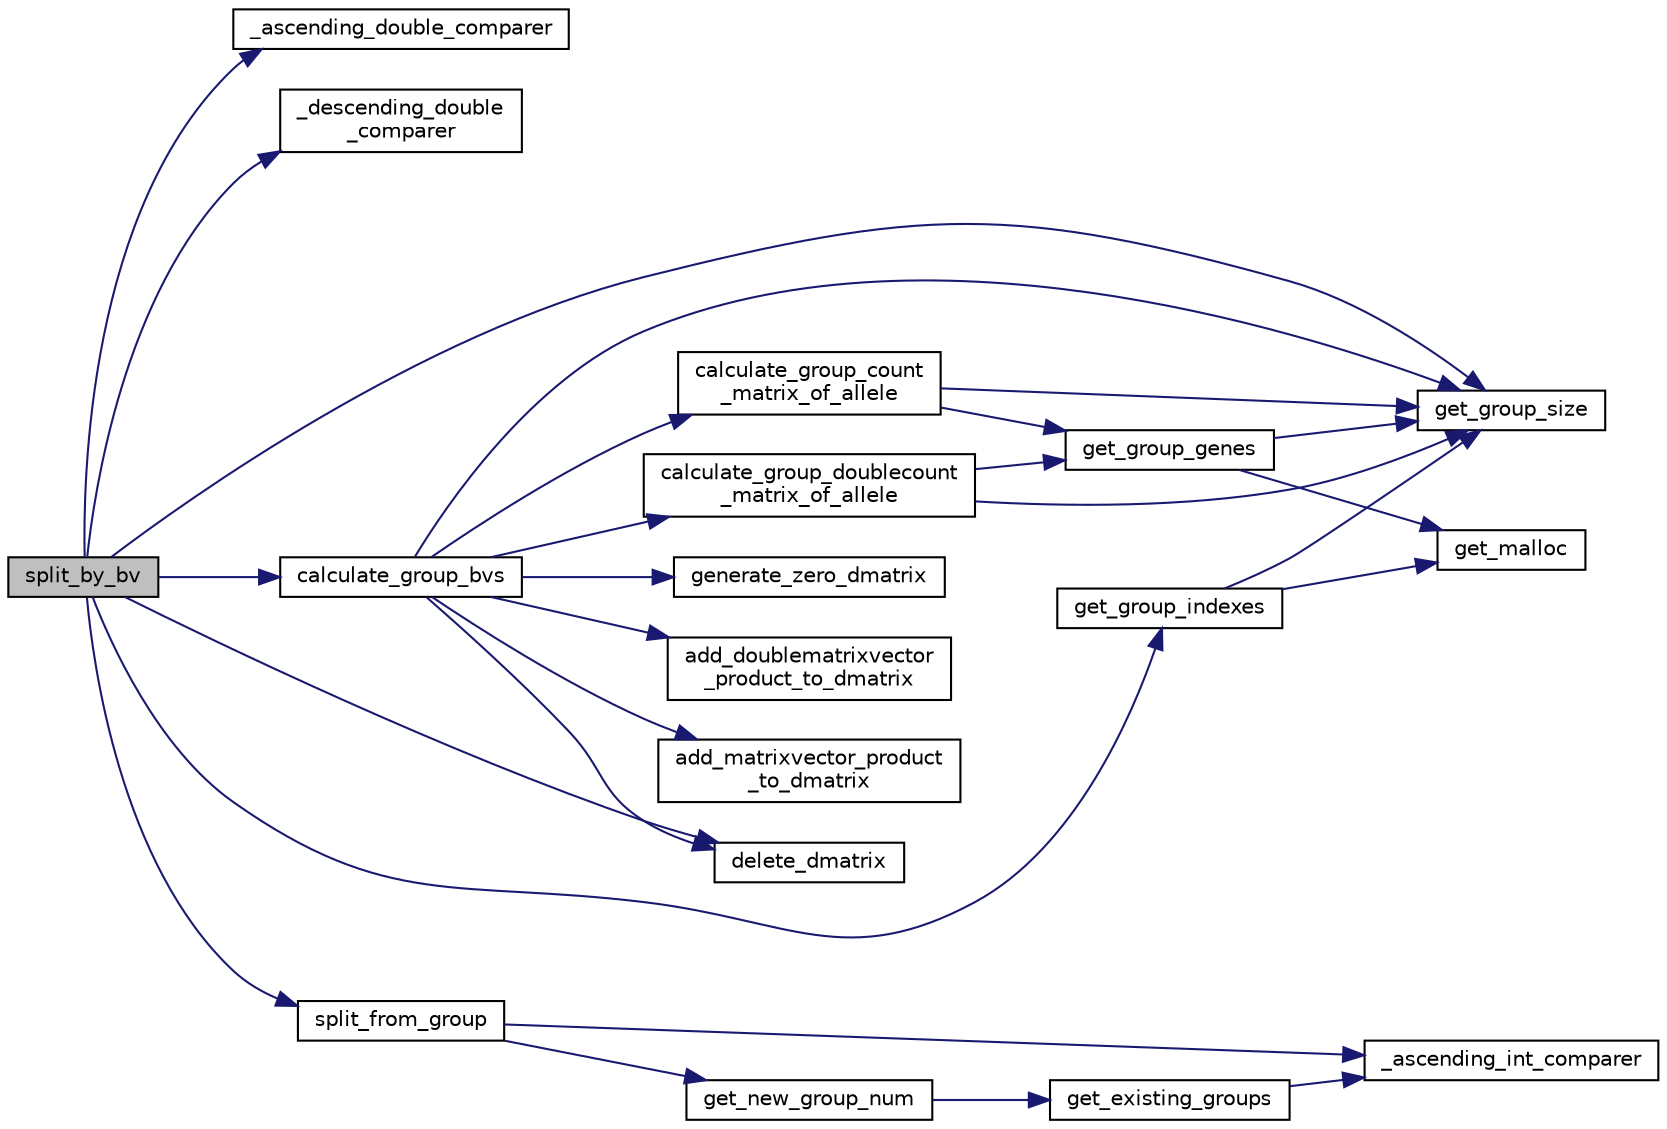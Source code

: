 digraph "split_by_bv"
{
 // LATEX_PDF_SIZE
  edge [fontname="Helvetica",fontsize="10",labelfontname="Helvetica",labelfontsize="10"];
  node [fontname="Helvetica",fontsize="10",shape=record];
  rankdir="LR";
  Node1 [label="split_by_bv",height=0.2,width=0.4,color="black", fillcolor="grey75", style="filled", fontcolor="black",tooltip="Takes the top_n individuals in the group with the best breeding values/fitnesses and puts them in a n..."];
  Node1 -> Node2 [color="midnightblue",fontsize="10",style="solid",fontname="Helvetica"];
  Node2 [label="_ascending_double_comparer",height=0.2,width=0.4,color="black", fillcolor="white", style="filled",URL="$group__supporters.html#ga311381904a1ca73ea26dfede9fcddea2",tooltip="Comparator function for qsort."];
  Node1 -> Node3 [color="midnightblue",fontsize="10",style="solid",fontname="Helvetica"];
  Node3 [label="_descending_double\l_comparer",height=0.2,width=0.4,color="black", fillcolor="white", style="filled",URL="$group__supporters.html#ga2aae9a568cd0cd5313808e458a9fe388",tooltip="Comparator function for qsort."];
  Node1 -> Node4 [color="midnightblue",fontsize="10",style="solid",fontname="Helvetica"];
  Node4 [label="calculate_group_bvs",height=0.2,width=0.4,color="black", fillcolor="white", style="filled",URL="$group__calculators.html#ga7f80905718ac87e9da1c30a2cec77ea6",tooltip="Calculates the fitness metric/breeding value for each genotype in the AlleleMatrix in a certain group..."];
  Node4 -> Node5 [color="midnightblue",fontsize="10",style="solid",fontname="Helvetica"];
  Node5 [label="add_doublematrixvector\l_product_to_dmatrix",height=0.2,width=0.4,color="black", fillcolor="white", style="filled",URL="$group__maths.html#gad2c9cda1aab9679e0bfe3c88959213c6",tooltip="Multiply two sets of a DecimalMatrix and vector, and add both products to the first column of a provi..."];
  Node4 -> Node6 [color="midnightblue",fontsize="10",style="solid",fontname="Helvetica"];
  Node6 [label="add_matrixvector_product\l_to_dmatrix",height=0.2,width=0.4,color="black", fillcolor="white", style="filled",URL="$group__maths.html#gabb8addf721442aecdd7dca3dfd955c3c",tooltip="Multiply a DecimalMatrix to a vector, and add that product to the first column of a provided DecimalM..."];
  Node4 -> Node7 [color="midnightblue",fontsize="10",style="solid",fontname="Helvetica"];
  Node7 [label="calculate_group_count\l_matrix_of_allele",height=0.2,width=0.4,color="black", fillcolor="white", style="filled",URL="$group__calculators.html#gad86ea5492e6c1cf918d6449a9eb530de",tooltip="Calculates the number of times at each marker that a particular allele appears for each genotype in a..."];
  Node7 -> Node8 [color="midnightblue",fontsize="10",style="solid",fontname="Helvetica"];
  Node8 [label="get_group_genes",height=0.2,width=0.4,color="black", fillcolor="white", style="filled",URL="$group__getters.html#gab6a654922ed92b3a42e3e36ecea50d07",tooltip="Gets a shallow copy of the genes/alleles of each member of the group."];
  Node8 -> Node9 [color="midnightblue",fontsize="10",style="solid",fontname="Helvetica"];
  Node9 [label="get_group_size",height=0.2,width=0.4,color="black", fillcolor="white", style="filled",URL="$group__getters.html#gad6d2b66296cd80f5bfe303e06de7935c",tooltip="Function to count the number of genotypes that currently belong to the specified group."];
  Node8 -> Node10 [color="midnightblue",fontsize="10",style="solid",fontname="Helvetica"];
  Node10 [label="get_malloc",height=0.2,width=0.4,color="black", fillcolor="white", style="filled",URL="$group__supporters.html#ga08d9e7703e6779d2122baa4309fca0ab",tooltip="Replace calls to malloc direct with this function, which errors and exits with status 2 if memory all..."];
  Node7 -> Node9 [color="midnightblue",fontsize="10",style="solid",fontname="Helvetica"];
  Node4 -> Node11 [color="midnightblue",fontsize="10",style="solid",fontname="Helvetica"];
  Node11 [label="calculate_group_doublecount\l_matrix_of_allele",height=0.2,width=0.4,color="black", fillcolor="white", style="filled",URL="$group__calculators.html#ga0b2b686b9dde986b549f15d72fa4c919",tooltip="Calculates the number of times at each marker that two particular alleles appear for each genotype in..."];
  Node11 -> Node8 [color="midnightblue",fontsize="10",style="solid",fontname="Helvetica"];
  Node11 -> Node9 [color="midnightblue",fontsize="10",style="solid",fontname="Helvetica"];
  Node4 -> Node12 [color="midnightblue",fontsize="10",style="solid",fontname="Helvetica"];
  Node12 [label="delete_dmatrix",height=0.2,width=0.4,color="black", fillcolor="white", style="filled",URL="$group__deletors.html#gaaf6542d59034f88f9e1ec48e5f053c4a",tooltip="Deletes a DecimalMatrix and frees its memory."];
  Node4 -> Node13 [color="midnightblue",fontsize="10",style="solid",fontname="Helvetica"];
  Node13 [label="generate_zero_dmatrix",height=0.2,width=0.4,color="black", fillcolor="white", style="filled",URL="$group__maths.html#gabf3f578b0aa59d5b68ccd0738dd6a9d1",tooltip="Generates a matrix of c columns, r rows with all 0."];
  Node4 -> Node9 [color="midnightblue",fontsize="10",style="solid",fontname="Helvetica"];
  Node1 -> Node12 [color="midnightblue",fontsize="10",style="solid",fontname="Helvetica"];
  Node1 -> Node14 [color="midnightblue",fontsize="10",style="solid",fontname="Helvetica"];
  Node14 [label="get_group_indexes",height=0.2,width=0.4,color="black", fillcolor="white", style="filled",URL="$group__getters.html#ga201ff5b2b875f2f6e12618ace0e9c35b",tooltip="Gets the indexes (0-based, from the start of the linked list in the SimData) of each member of the gr..."];
  Node14 -> Node9 [color="midnightblue",fontsize="10",style="solid",fontname="Helvetica"];
  Node14 -> Node10 [color="midnightblue",fontsize="10",style="solid",fontname="Helvetica"];
  Node1 -> Node9 [color="midnightblue",fontsize="10",style="solid",fontname="Helvetica"];
  Node1 -> Node15 [color="midnightblue",fontsize="10",style="solid",fontname="Helvetica"];
  Node15 [label="split_from_group",height=0.2,width=0.4,color="black", fillcolor="white", style="filled",URL="$group__groupmod.html#gaf2eda46d016c384b166ce65605952b7c",tooltip="Take a list of indexes and allocate the genotypes at those indexes to a new group."];
  Node15 -> Node16 [color="midnightblue",fontsize="10",style="solid",fontname="Helvetica"];
  Node16 [label="_ascending_int_comparer",height=0.2,width=0.4,color="black", fillcolor="white", style="filled",URL="$group__supporters.html#gadae2e9f7e1061cb20426ba2333b7629b",tooltip="Comparator function for qsort."];
  Node15 -> Node17 [color="midnightblue",fontsize="10",style="solid",fontname="Helvetica"];
  Node17 [label="get_new_group_num",height=0.2,width=0.4,color="black", fillcolor="white", style="filled",URL="$group__supporters.html#gae974a74145fe876e303e14336d3c5d3a",tooltip="Function to identify the next sequential integer that does not identify a group that currently has me..."];
  Node17 -> Node18 [color="midnightblue",fontsize="10",style="solid",fontname="Helvetica"];
  Node18 [label="get_existing_groups",height=0.2,width=0.4,color="black", fillcolor="white", style="filled",URL="$group__getters.html#ga9e5a5fb63d74d84617d91d4ae9acf1ee",tooltip="Identify every group number that currently has members."];
  Node18 -> Node16 [color="midnightblue",fontsize="10",style="solid",fontname="Helvetica"];
}
